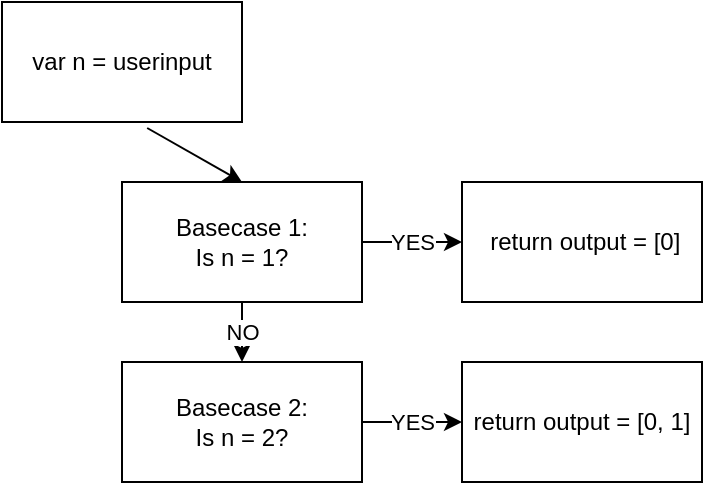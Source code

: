 <mxfile version="13.4.9" type="github">
  <diagram id="mqUUIVUrgcyhS-0pyW_c" name="Page-1">
    <mxGraphModel dx="928" dy="565" grid="1" gridSize="10" guides="1" tooltips="1" connect="1" arrows="1" fold="1" page="1" pageScale="1" pageWidth="827" pageHeight="1169" math="0" shadow="0">
      <root>
        <mxCell id="0" />
        <mxCell id="1" parent="0" />
        <mxCell id="FPIck0brI8026hTAf2uE-1" value="var n = userinput" style="rounded=0;whiteSpace=wrap;html=1;" vertex="1" parent="1">
          <mxGeometry x="70" y="20" width="120" height="60" as="geometry" />
        </mxCell>
        <mxCell id="FPIck0brI8026hTAf2uE-2" value="Basecase 1:&lt;br&gt;Is n = 1?" style="rounded=0;whiteSpace=wrap;html=1;" vertex="1" parent="1">
          <mxGeometry x="130" y="110" width="120" height="60" as="geometry" />
        </mxCell>
        <mxCell id="FPIck0brI8026hTAf2uE-3" value="&amp;nbsp;return output = [0]" style="rounded=0;whiteSpace=wrap;html=1;" vertex="1" parent="1">
          <mxGeometry x="300" y="110" width="120" height="60" as="geometry" />
        </mxCell>
        <mxCell id="FPIck0brI8026hTAf2uE-5" value="Basecase 2:&lt;br&gt;Is n = 2?" style="rounded=0;whiteSpace=wrap;html=1;" vertex="1" parent="1">
          <mxGeometry x="130" y="200" width="120" height="60" as="geometry" />
        </mxCell>
        <mxCell id="FPIck0brI8026hTAf2uE-6" value="YES" style="endArrow=classic;html=1;exitX=1;exitY=0.5;exitDx=0;exitDy=0;entryX=0;entryY=0.5;entryDx=0;entryDy=0;" edge="1" parent="1" source="FPIck0brI8026hTAf2uE-2" target="FPIck0brI8026hTAf2uE-3">
          <mxGeometry width="50" height="50" relative="1" as="geometry">
            <mxPoint x="250" y="170" as="sourcePoint" />
            <mxPoint x="300" y="120" as="targetPoint" />
          </mxGeometry>
        </mxCell>
        <mxCell id="FPIck0brI8026hTAf2uE-7" value="NO" style="endArrow=classic;html=1;entryX=0.5;entryY=0;entryDx=0;entryDy=0;exitX=0.5;exitY=1;exitDx=0;exitDy=0;" edge="1" parent="1" source="FPIck0brI8026hTAf2uE-2" target="FPIck0brI8026hTAf2uE-5">
          <mxGeometry width="50" height="50" relative="1" as="geometry">
            <mxPoint x="170" y="210" as="sourcePoint" />
            <mxPoint x="220" y="160" as="targetPoint" />
          </mxGeometry>
        </mxCell>
        <mxCell id="FPIck0brI8026hTAf2uE-8" value="" style="endArrow=classic;html=1;exitX=0.605;exitY=1.05;exitDx=0;exitDy=0;exitPerimeter=0;entryX=0.5;entryY=0;entryDx=0;entryDy=0;" edge="1" parent="1" source="FPIck0brI8026hTAf2uE-1" target="FPIck0brI8026hTAf2uE-2">
          <mxGeometry width="50" height="50" relative="1" as="geometry">
            <mxPoint x="150" y="120" as="sourcePoint" />
            <mxPoint x="200" y="70" as="targetPoint" />
          </mxGeometry>
        </mxCell>
        <mxCell id="FPIck0brI8026hTAf2uE-9" value="return output = [0, 1]" style="rounded=0;whiteSpace=wrap;html=1;" vertex="1" parent="1">
          <mxGeometry x="300" y="200" width="120" height="60" as="geometry" />
        </mxCell>
        <mxCell id="FPIck0brI8026hTAf2uE-10" value="YES" style="endArrow=classic;html=1;exitX=1;exitY=0.5;exitDx=0;exitDy=0;entryX=0;entryY=0.5;entryDx=0;entryDy=0;" edge="1" parent="1" source="FPIck0brI8026hTAf2uE-5" target="FPIck0brI8026hTAf2uE-9">
          <mxGeometry width="50" height="50" relative="1" as="geometry">
            <mxPoint x="250" y="260" as="sourcePoint" />
            <mxPoint x="300" y="210" as="targetPoint" />
          </mxGeometry>
        </mxCell>
      </root>
    </mxGraphModel>
  </diagram>
</mxfile>
